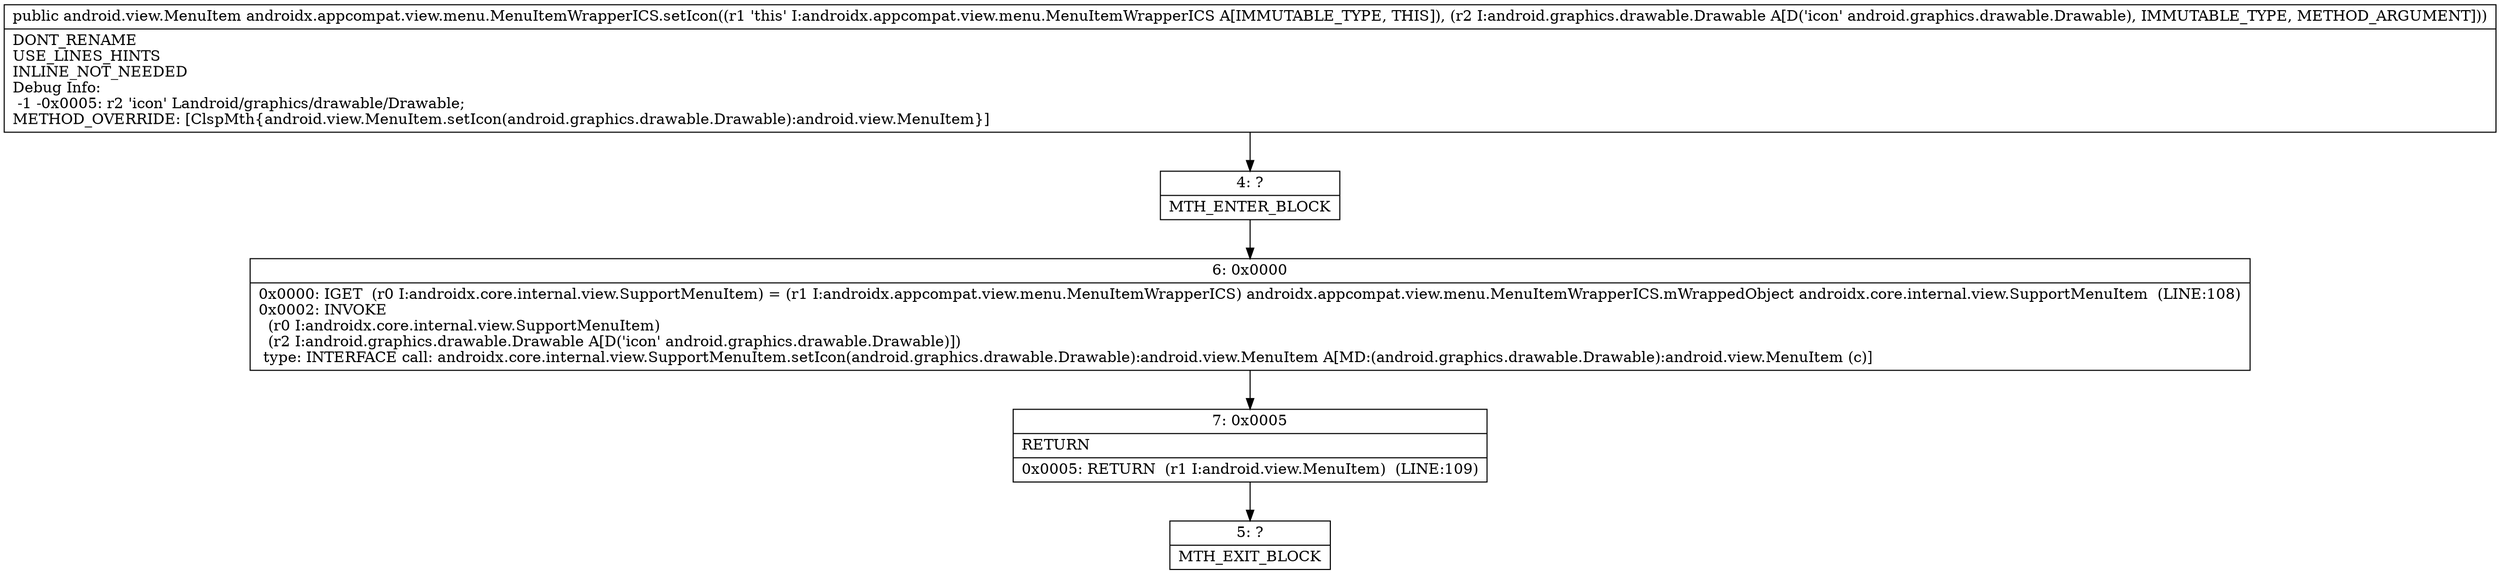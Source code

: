 digraph "CFG forandroidx.appcompat.view.menu.MenuItemWrapperICS.setIcon(Landroid\/graphics\/drawable\/Drawable;)Landroid\/view\/MenuItem;" {
Node_4 [shape=record,label="{4\:\ ?|MTH_ENTER_BLOCK\l}"];
Node_6 [shape=record,label="{6\:\ 0x0000|0x0000: IGET  (r0 I:androidx.core.internal.view.SupportMenuItem) = (r1 I:androidx.appcompat.view.menu.MenuItemWrapperICS) androidx.appcompat.view.menu.MenuItemWrapperICS.mWrappedObject androidx.core.internal.view.SupportMenuItem  (LINE:108)\l0x0002: INVOKE  \l  (r0 I:androidx.core.internal.view.SupportMenuItem)\l  (r2 I:android.graphics.drawable.Drawable A[D('icon' android.graphics.drawable.Drawable)])\l type: INTERFACE call: androidx.core.internal.view.SupportMenuItem.setIcon(android.graphics.drawable.Drawable):android.view.MenuItem A[MD:(android.graphics.drawable.Drawable):android.view.MenuItem (c)]\l}"];
Node_7 [shape=record,label="{7\:\ 0x0005|RETURN\l|0x0005: RETURN  (r1 I:android.view.MenuItem)  (LINE:109)\l}"];
Node_5 [shape=record,label="{5\:\ ?|MTH_EXIT_BLOCK\l}"];
MethodNode[shape=record,label="{public android.view.MenuItem androidx.appcompat.view.menu.MenuItemWrapperICS.setIcon((r1 'this' I:androidx.appcompat.view.menu.MenuItemWrapperICS A[IMMUTABLE_TYPE, THIS]), (r2 I:android.graphics.drawable.Drawable A[D('icon' android.graphics.drawable.Drawable), IMMUTABLE_TYPE, METHOD_ARGUMENT]))  | DONT_RENAME\lUSE_LINES_HINTS\lINLINE_NOT_NEEDED\lDebug Info:\l  \-1 \-0x0005: r2 'icon' Landroid\/graphics\/drawable\/Drawable;\lMETHOD_OVERRIDE: [ClspMth\{android.view.MenuItem.setIcon(android.graphics.drawable.Drawable):android.view.MenuItem\}]\l}"];
MethodNode -> Node_4;Node_4 -> Node_6;
Node_6 -> Node_7;
Node_7 -> Node_5;
}


